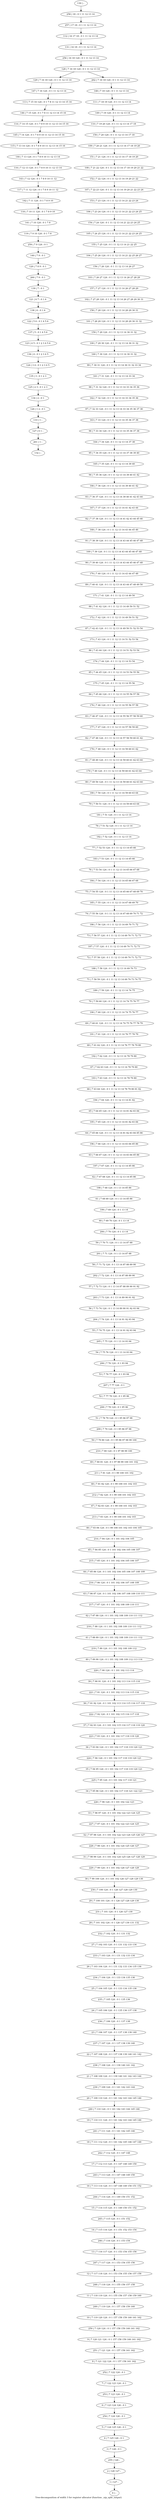 digraph G {
graph [label="Tree-decomposition of width 3 for register allocator (function _uip_split_output)"]
0[label="0 | : "];
1[label="1 | 127 : "];
2[label="2 | 126 127 : "];
3[label="3 | 7 126 : 0 1 "];
4[label="4 | 7 125 126 : 0 1 "];
5[label="5 | 7 124 125 126 : 0 1 "];
6[label="6 | 7 123 124 126 : 0 1 "];
7[label="7 | 7 122 123 124 : 0 1 "];
8[label="8 | 7 121 122 124 : 0 1 157 158 161 162 "];
9[label="9 | 7 120 121 124 : 0 1 157 158 159 160 161 162 "];
10[label="10 | 7 119 120 124 : 0 1 157 158 159 160 161 162 "];
11[label="11 | 7 118 119 124 : 0 1 155 156 157 158 159 160 "];
12[label="12 | 7 117 118 124 : 0 1 153 154 155 156 157 158 "];
13[label="13 | 7 116 117 124 : 0 1 153 154 155 156 "];
14[label="14 | 7 115 116 124 : 0 1 151 152 153 154 "];
15[label="15 | 7 114 115 124 : 0 1 149 150 151 152 "];
16[label="16 | 7 113 114 124 : 0 1 147 148 149 150 151 152 "];
17[label="17 | 7 112 113 124 : 0 1 147 148 149 150 "];
18[label="18 | 7 111 112 124 : 0 1 141 142 145 146 147 148 "];
19[label="19 | 7 110 111 124 : 0 1 141 142 143 144 145 146 "];
20[label="20 | 7 109 110 124 : 0 1 141 142 143 144 145 146 "];
21[label="21 | 7 108 109 124 : 0 1 139 140 141 142 143 144 "];
22[label="22 | 7 107 108 124 : 0 1 137 138 139 140 141 142 "];
23[label="23 | 7 106 107 124 : 0 1 137 138 139 140 "];
24[label="24 | 7 105 106 124 : 0 1 135 136 137 138 "];
25[label="25 | 7 104 105 124 : 0 1 133 134 135 136 "];
26[label="26 | 7 103 104 124 : 0 1 131 132 133 134 135 136 "];
27[label="27 | 7 102 103 124 : 0 1 131 132 133 134 "];
28[label="28 | 7 101 102 124 : 0 1 126 127 130 131 132 "];
29[label="29 | 7 100 101 124 : 0 1 126 127 128 129 130 "];
30[label="30 | 7 99 100 124 : 0 1 101 102 126 127 128 129 130 "];
31[label="31 | 7 98 99 124 : 0 1 101 102 124 125 126 127 128 129 "];
32[label="32 | 7 97 98 124 : 0 1 101 102 122 123 124 125 126 127 "];
33[label="33 | 7 96 97 124 : 0 1 101 102 122 123 124 125 "];
34[label="34 | 7 95 96 124 : 0 1 101 102 117 118 121 122 123 "];
35[label="35 | 7 94 95 124 : 0 1 101 102 117 118 119 120 121 "];
36[label="36 | 7 93 94 124 : 0 1 101 102 117 118 119 120 121 "];
37[label="37 | 7 92 93 124 : 0 1 101 102 115 116 117 118 119 120 "];
38[label="38 | 7 91 92 124 : 0 1 101 102 113 114 115 116 117 118 "];
39[label="39 | 7 90 91 124 : 0 1 101 102 113 114 115 116 "];
40[label="40 | 7 89 90 124 : 0 1 101 102 108 109 112 113 114 "];
41[label="41 | 7 88 89 124 : 0 1 101 102 108 109 110 111 112 "];
42[label="42 | 7 87 88 124 : 0 1 101 102 108 109 110 111 112 "];
43[label="43 | 7 86 87 124 : 0 1 101 102 106 107 108 109 110 111 "];
44[label="44 | 7 85 86 124 : 0 1 101 102 104 105 106 107 108 109 "];
45[label="45 | 7 84 85 124 : 0 1 101 102 104 105 106 107 "];
46[label="46 | 7 83 84 124 : 0 1 99 100 101 102 103 104 105 "];
47[label="47 | 7 82 83 124 : 0 1 99 100 101 102 103 "];
48[label="48 | 7 81 82 124 : 0 1 99 100 101 102 103 "];
49[label="49 | 7 80 81 124 : 0 1 97 98 99 100 101 102 "];
50[label="50 | 7 79 80 124 : 0 1 95 96 97 98 99 100 "];
51[label="51 | 7 78 79 124 : 0 1 95 96 97 98 "];
52[label="52 | 7 77 78 124 : 0 1 95 96 "];
53[label="53 | 7 76 77 124 : 0 1 93 94 "];
54[label="54 | 7 75 76 124 : 0 1 13 14 93 94 "];
55[label="55 | 7 74 75 124 : 0 1 13 14 91 92 93 94 "];
56[label="56 | 7 73 74 124 : 0 1 13 14 89 90 91 92 93 94 "];
57[label="57 | 7 72 73 124 : 0 1 13 14 87 88 89 90 91 92 "];
58[label="58 | 7 71 72 124 : 0 1 13 14 87 88 89 90 "];
59[label="59 | 7 70 71 124 : 0 1 13 14 87 88 "];
60[label="60 | 7 69 70 124 : 0 1 13 14 "];
61[label="61 | 7 68 69 124 : 0 1 13 14 85 86 "];
62[label="62 | 7 67 68 124 : 0 1 11 12 13 14 85 86 "];
63[label="63 | 7 66 67 124 : 0 1 11 12 13 14 83 84 85 86 "];
64[label="64 | 7 65 66 124 : 0 1 11 12 13 14 81 82 83 84 85 86 "];
65[label="65 | 7 64 65 124 : 0 1 11 12 13 14 81 82 83 84 "];
66[label="66 | 7 63 64 124 : 0 1 11 12 13 14 78 79 80 81 82 "];
67[label="67 | 7 62 63 124 : 0 1 11 12 13 14 78 79 80 "];
68[label="68 | 7 61 62 124 : 0 1 11 12 13 14 76 77 78 79 80 "];
69[label="69 | 7 60 61 124 : 0 1 11 12 13 14 74 75 76 77 78 79 "];
70[label="70 | 7 59 60 124 : 0 1 11 12 13 14 74 75 76 77 "];
71[label="71 | 7 58 59 124 : 0 1 11 12 13 14 69 70 73 74 75 "];
72[label="72 | 7 57 58 124 : 0 1 11 12 13 14 69 70 71 72 73 "];
73[label="73 | 7 56 57 124 : 0 1 11 12 13 14 69 70 71 72 73 "];
74[label="74 | 7 55 56 124 : 0 1 11 12 13 14 67 68 69 70 71 72 "];
75[label="75 | 7 54 55 124 : 0 1 11 12 13 14 65 66 67 68 69 70 "];
76[label="76 | 7 53 54 124 : 0 1 11 12 13 14 65 66 67 68 "];
77[label="77 | 7 52 53 124 : 0 1 11 12 13 14 65 66 "];
78[label="78 | 7 51 52 124 : 0 1 11 12 13 14 "];
79[label="79 | 7 50 51 124 : 0 1 11 12 13 14 59 60 63 64 "];
80[label="80 | 7 49 50 124 : 0 1 11 12 13 14 59 60 61 62 63 64 "];
81[label="81 | 7 48 49 124 : 0 1 11 12 13 14 59 60 61 62 63 64 "];
82[label="82 | 7 47 48 124 : 0 1 11 12 13 14 57 58 59 60 61 62 "];
83[label="83 | 7 46 47 124 : 0 1 11 12 13 14 55 56 57 58 59 60 "];
84[label="84 | 7 45 46 124 : 0 1 11 12 13 14 55 56 57 58 "];
85[label="85 | 7 44 45 124 : 0 1 11 12 13 14 53 54 55 56 "];
86[label="86 | 7 43 44 124 : 0 1 11 12 13 14 51 52 53 54 "];
87[label="87 | 7 42 43 124 : 0 1 11 12 13 14 49 50 51 52 53 54 "];
88[label="88 | 7 41 42 124 : 0 1 11 12 13 14 49 50 51 52 "];
89[label="89 | 7 40 41 124 : 0 1 11 12 13 14 43 44 47 48 49 50 "];
90[label="90 | 7 39 40 124 : 0 1 11 12 13 14 43 44 45 46 47 48 "];
91[label="91 | 7 38 39 124 : 0 1 11 12 13 14 43 44 45 46 47 48 "];
92[label="92 | 7 37 38 124 : 0 1 11 12 13 14 41 42 43 44 45 46 "];
93[label="93 | 7 36 37 124 : 0 1 11 12 13 14 39 40 41 42 43 44 "];
94[label="94 | 7 35 36 124 : 0 1 11 12 13 14 39 40 41 42 "];
95[label="95 | 7 34 35 124 : 0 1 11 12 13 14 37 38 39 40 "];
96[label="96 | 7 33 34 124 : 0 1 11 12 13 14 35 36 37 38 "];
97[label="97 | 7 32 33 124 : 0 1 11 12 13 14 33 34 35 36 37 38 "];
98[label="98 | 7 31 32 124 : 0 1 11 12 13 14 33 34 35 36 "];
99[label="99 | 7 30 31 124 : 0 1 11 12 13 14 30 31 32 33 34 "];
100[label="100 | 7 29 30 124 : 0 1 11 12 13 14 30 31 32 "];
101[label="101 | 7 28 29 124 : 0 1 11 12 13 14 28 29 30 31 32 "];
102[label="102 | 7 27 28 124 : 0 1 11 12 13 14 26 27 28 29 30 31 "];
103[label="103 | 7 26 27 124 : 0 1 11 12 13 14 26 27 28 29 "];
104[label="104 | 7 25 26 124 : 0 1 11 12 13 14 21 22 25 26 27 "];
105[label="105 | 7 24 25 124 : 0 1 11 12 13 14 21 22 23 24 25 "];
106[label="106 | 7 23 24 124 : 0 1 11 12 13 14 21 22 23 24 25 "];
107[label="107 | 7 22 23 124 : 0 1 11 12 13 14 19 20 21 22 23 24 "];
108[label="108 | 7 21 22 124 : 0 1 11 12 13 14 17 18 19 20 21 22 "];
109[label="109 | 7 20 21 124 : 0 1 11 12 13 14 17 18 19 20 "];
110[label="110 | 7 19 20 124 : 0 1 11 12 13 14 17 18 "];
111[label="111 | 7 18 19 124 : 0 1 11 12 13 14 "];
112[label="112 | 16 17 18 : 0 1 11 12 13 14 "];
113[label="113 | 7 15 16 124 : 0 1 7 8 11 12 13 14 15 16 "];
114[label="114 | 7 14 15 124 : 0 1 7 8 9 10 11 12 13 14 15 16 "];
115[label="115 | 7 13 14 124 : 0 1 7 8 9 10 11 12 13 14 15 16 "];
116[label="116 | 7 12 13 124 : 0 1 7 8 9 10 11 12 13 14 "];
117[label="117 | 7 11 12 124 : 0 1 7 8 9 10 11 12 "];
118[label="118 | 7 10 11 124 : 0 1 7 8 9 10 "];
119[label="119 | 7 9 10 124 : 0 1 7 8 "];
120[label="120 | 7 8 9 : 0 1 "];
121[label="121 | 6 7 : 0 1 6 "];
122[label="122 | 5 6 : 0 1 4 5 6 "];
123[label="123 | 4 5 : 0 1 2 3 4 5 6 "];
124[label="124 | 3 4 : 0 1 2 3 4 5 "];
125[label="125 | 2 3 : 0 1 2 3 "];
126[label="126 | 1 2 : 0 1 "];
127[label="127 | 0 1 : "];
128[label="128 | 7 16 18 124 : 0 1 11 12 13 14 "];
129[label="129 | 7 16 18 124 : 0 1 11 12 13 14 "];
130[label="130 | : "];
131[label="131 | 16 18 : 0 1 11 12 13 14 "];
132[label="132 | : "];
133[label="133 | 1 : "];
134[label="134 | 2 : 0 1 "];
135[label="135 | 3 : 0 1 2 3 "];
136[label="136 | 4 : 0 1 2 3 4 5 "];
137[label="137 | 5 : 0 1 4 5 6 "];
138[label="138 | 6 : 0 1 6 "];
139[label="139 | 7 : 0 1 "];
140[label="140 | 7 9 : 0 1 "];
141[label="141 | 7 10 124 : 0 1 7 8 "];
142[label="142 | 7 11 124 : 0 1 7 8 9 10 "];
143[label="143 | 7 12 124 : 0 1 7 8 9 10 11 12 "];
144[label="144 | 7 13 124 : 0 1 7 8 9 10 11 12 13 14 "];
145[label="145 | 7 14 124 : 0 1 7 8 9 10 11 12 13 14 15 16 "];
146[label="146 | 7 15 124 : 0 1 7 8 11 12 13 14 15 16 "];
147[label="147 | 7 16 124 : 0 1 11 12 13 14 "];
148[label="148 | 7 18 124 : 0 1 11 12 13 14 "];
149[label="149 | 7 19 124 : 0 1 11 12 13 14 "];
150[label="150 | 7 20 124 : 0 1 11 12 13 14 17 18 "];
151[label="151 | 7 21 124 : 0 1 11 12 13 14 17 18 19 20 "];
152[label="152 | 7 22 124 : 0 1 11 12 13 14 19 20 21 22 "];
153[label="153 | 7 23 124 : 0 1 11 12 13 14 21 22 23 24 "];
154[label="154 | 7 24 124 : 0 1 11 12 13 14 21 22 23 24 25 "];
155[label="155 | 7 25 124 : 0 1 11 12 13 14 21 22 25 "];
156[label="156 | 7 26 124 : 0 1 11 12 13 14 26 27 "];
157[label="157 | 7 27 124 : 0 1 11 12 13 14 26 27 28 29 "];
158[label="158 | 7 28 124 : 0 1 11 12 13 14 28 29 30 31 "];
159[label="159 | 7 29 124 : 0 1 11 12 13 14 30 31 32 "];
160[label="160 | 7 30 124 : 0 1 11 12 13 14 30 31 32 "];
161[label="161 | 7 31 124 : 0 1 11 12 13 14 33 34 "];
162[label="162 | 7 32 124 : 0 1 11 12 13 14 33 34 35 36 "];
163[label="163 | 7 33 124 : 0 1 11 12 13 14 35 36 37 38 "];
164[label="164 | 7 34 124 : 0 1 11 12 13 14 37 38 "];
165[label="165 | 7 35 124 : 0 1 11 12 13 14 39 40 "];
166[label="166 | 7 36 124 : 0 1 11 12 13 14 39 40 41 42 "];
167[label="167 | 7 37 124 : 0 1 11 12 13 14 41 42 43 44 "];
168[label="168 | 7 38 124 : 0 1 11 12 13 14 43 44 45 46 "];
169[label="169 | 7 39 124 : 0 1 11 12 13 14 43 44 45 46 47 48 "];
170[label="170 | 7 40 124 : 0 1 11 12 13 14 43 44 47 48 "];
171[label="171 | 7 41 124 : 0 1 11 12 13 14 49 50 "];
172[label="172 | 7 42 124 : 0 1 11 12 13 14 49 50 51 52 "];
173[label="173 | 7 43 124 : 0 1 11 12 13 14 51 52 53 54 "];
174[label="174 | 7 44 124 : 0 1 11 12 13 14 53 54 "];
175[label="175 | 7 45 124 : 0 1 11 12 13 14 55 56 "];
176[label="176 | 7 46 124 : 0 1 11 12 13 14 55 56 57 58 "];
177[label="177 | 7 47 124 : 0 1 11 12 13 14 57 58 59 60 "];
178[label="178 | 7 48 124 : 0 1 11 12 13 14 59 60 61 62 "];
179[label="179 | 7 49 124 : 0 1 11 12 13 14 59 60 61 62 63 64 "];
180[label="180 | 7 50 124 : 0 1 11 12 13 14 59 60 63 64 "];
181[label="181 | 7 51 124 : 0 1 11 12 13 14 "];
182[label="182 | 7 52 124 : 0 1 11 12 13 14 "];
183[label="183 | 7 53 124 : 0 1 11 12 13 14 65 66 "];
184[label="184 | 7 54 124 : 0 1 11 12 13 14 65 66 67 68 "];
185[label="185 | 7 55 124 : 0 1 11 12 13 14 67 68 69 70 "];
186[label="186 | 7 56 124 : 0 1 11 12 13 14 69 70 71 72 "];
187[label="187 | 7 57 124 : 0 1 11 12 13 14 69 70 71 72 73 "];
188[label="188 | 7 58 124 : 0 1 11 12 13 14 69 70 73 "];
189[label="189 | 7 59 124 : 0 1 11 12 13 14 74 75 "];
190[label="190 | 7 60 124 : 0 1 11 12 13 14 74 75 76 77 "];
191[label="191 | 7 61 124 : 0 1 11 12 13 14 76 77 78 79 "];
192[label="192 | 7 62 124 : 0 1 11 12 13 14 78 79 80 "];
193[label="193 | 7 63 124 : 0 1 11 12 13 14 78 79 80 "];
194[label="194 | 7 64 124 : 0 1 11 12 13 14 81 82 "];
195[label="195 | 7 65 124 : 0 1 11 12 13 14 81 82 83 84 "];
196[label="196 | 7 66 124 : 0 1 11 12 13 14 83 84 85 86 "];
197[label="197 | 7 67 124 : 0 1 11 12 13 14 85 86 "];
198[label="198 | 7 68 124 : 0 1 13 14 85 86 "];
199[label="199 | 7 69 124 : 0 1 13 14 "];
200[label="200 | 7 70 124 : 0 1 13 14 "];
201[label="201 | 7 71 124 : 0 1 13 14 87 88 "];
202[label="202 | 7 72 124 : 0 1 13 14 87 88 89 90 "];
203[label="203 | 7 73 124 : 0 1 13 14 89 90 91 92 "];
204[label="204 | 7 74 124 : 0 1 13 14 91 92 93 94 "];
205[label="205 | 7 75 124 : 0 1 13 14 93 94 "];
206[label="206 | 7 76 124 : 0 1 93 94 "];
207[label="207 | 7 77 124 : 0 1 "];
208[label="208 | 7 78 124 : 0 1 95 96 "];
209[label="209 | 7 79 124 : 0 1 95 96 97 98 "];
210[label="210 | 7 80 124 : 0 1 97 98 99 100 "];
211[label="211 | 7 81 124 : 0 1 99 100 101 102 "];
212[label="212 | 7 82 124 : 0 1 99 100 101 102 103 "];
213[label="213 | 7 83 124 : 0 1 99 100 101 102 103 "];
214[label="214 | 7 84 124 : 0 1 101 102 104 105 "];
215[label="215 | 7 85 124 : 0 1 101 102 104 105 106 107 "];
216[label="216 | 7 86 124 : 0 1 101 102 106 107 108 109 "];
217[label="217 | 7 87 124 : 0 1 101 102 108 109 110 111 "];
218[label="218 | 7 88 124 : 0 1 101 102 108 109 110 111 112 "];
219[label="219 | 7 89 124 : 0 1 101 102 108 109 112 "];
220[label="220 | 7 90 124 : 0 1 101 102 113 114 "];
221[label="221 | 7 91 124 : 0 1 101 102 113 114 115 116 "];
222[label="222 | 7 92 124 : 0 1 101 102 115 116 117 118 "];
223[label="223 | 7 93 124 : 0 1 101 102 117 118 119 120 "];
224[label="224 | 7 94 124 : 0 1 101 102 117 118 119 120 121 "];
225[label="225 | 7 95 124 : 0 1 101 102 117 118 121 "];
226[label="226 | 7 96 124 : 0 1 101 102 122 123 "];
227[label="227 | 7 97 124 : 0 1 101 102 122 123 124 125 "];
228[label="228 | 7 98 124 : 0 1 101 102 124 125 126 127 "];
229[label="229 | 7 99 124 : 0 1 101 102 126 127 128 129 "];
230[label="230 | 7 100 124 : 0 1 126 127 128 129 130 "];
231[label="231 | 7 101 124 : 0 1 126 127 130 "];
232[label="232 | 7 102 124 : 0 1 131 132 "];
233[label="233 | 7 103 124 : 0 1 131 132 133 134 "];
234[label="234 | 7 104 124 : 0 1 133 134 135 136 "];
235[label="235 | 7 105 124 : 0 1 135 136 "];
236[label="236 | 7 106 124 : 0 1 137 138 "];
237[label="237 | 7 107 124 : 0 1 137 138 139 140 "];
238[label="238 | 7 108 124 : 0 1 139 140 141 142 "];
239[label="239 | 7 109 124 : 0 1 141 142 143 144 "];
240[label="240 | 7 110 124 : 0 1 141 142 143 144 145 146 "];
241[label="241 | 7 111 124 : 0 1 141 142 145 146 "];
242[label="242 | 7 112 124 : 0 1 147 148 "];
243[label="243 | 7 113 124 : 0 1 147 148 149 150 "];
244[label="244 | 7 114 124 : 0 1 149 150 151 152 "];
245[label="245 | 7 115 124 : 0 1 151 152 "];
246[label="246 | 7 116 124 : 0 1 153 154 "];
247[label="247 | 7 117 124 : 0 1 153 154 155 156 "];
248[label="248 | 7 118 124 : 0 1 155 156 157 158 "];
249[label="249 | 7 119 124 : 0 1 157 158 159 160 "];
250[label="250 | 7 120 124 : 0 1 157 158 159 160 161 162 "];
251[label="251 | 7 121 124 : 0 1 157 158 161 162 "];
252[label="252 | 7 122 124 : 0 1 "];
253[label="253 | 7 123 124 : 0 1 "];
254[label="254 | 7 124 126 : 0 1 "];
255[label="255 | 126 : "];
256[label="256 | 16 18 124 : 0 1 11 12 13 14 "];
257[label="257 | 17 18 : 0 1 11 12 13 14 "];
258[label="258 | 18 : 0 1 11 12 13 14 "];
259[label="259 | 7 9 124 : 0 1 "];
260[label="260 | 7 9 : 0 1 "];
261[label="261 | 1 : "];
262[label="262 | 7 16 18 124 : 0 1 11 12 13 14 "];
133->127 ;
126->133 ;
134->126 ;
125->134 ;
135->125 ;
124->135 ;
136->124 ;
123->136 ;
137->123 ;
122->137 ;
138->122 ;
121->138 ;
139->121 ;
140->120 ;
141->119 ;
118->141 ;
142->118 ;
117->142 ;
143->117 ;
116->143 ;
144->116 ;
115->144 ;
145->115 ;
114->145 ;
146->114 ;
113->146 ;
147->113 ;
129->147 ;
259->140 ;
119->259 ;
260->139 ;
120->260 ;
261->132 ;
127->261 ;
130->258 ;
258->257 ;
257->112 ;
112->131 ;
131->256 ;
256->128 ;
148->111 ;
111->149 ;
149->110 ;
110->150 ;
150->109 ;
109->151 ;
151->108 ;
108->152 ;
152->107 ;
107->153 ;
153->106 ;
106->154 ;
154->105 ;
105->155 ;
155->104 ;
104->156 ;
156->103 ;
103->157 ;
157->102 ;
102->158 ;
158->101 ;
101->159 ;
159->100 ;
100->160 ;
160->99 ;
99->161 ;
161->98 ;
98->162 ;
162->97 ;
97->163 ;
163->96 ;
96->164 ;
164->95 ;
95->165 ;
165->94 ;
94->166 ;
166->93 ;
93->167 ;
167->92 ;
92->168 ;
168->91 ;
91->169 ;
169->90 ;
90->170 ;
170->89 ;
89->171 ;
171->88 ;
88->172 ;
172->87 ;
87->173 ;
173->86 ;
86->174 ;
174->85 ;
85->175 ;
175->84 ;
84->176 ;
176->83 ;
83->177 ;
177->82 ;
82->178 ;
178->81 ;
81->179 ;
179->80 ;
80->180 ;
180->79 ;
79->181 ;
181->78 ;
78->182 ;
182->77 ;
77->183 ;
183->76 ;
76->184 ;
184->75 ;
75->185 ;
185->74 ;
74->186 ;
186->73 ;
73->187 ;
187->72 ;
72->188 ;
188->71 ;
71->189 ;
189->70 ;
70->190 ;
190->69 ;
69->191 ;
191->68 ;
68->192 ;
192->67 ;
67->193 ;
193->66 ;
66->194 ;
194->65 ;
65->195 ;
195->64 ;
64->196 ;
196->63 ;
63->197 ;
197->62 ;
62->198 ;
198->61 ;
61->199 ;
199->60 ;
60->200 ;
200->59 ;
59->201 ;
201->58 ;
58->202 ;
202->57 ;
57->203 ;
203->56 ;
56->204 ;
204->55 ;
55->205 ;
205->54 ;
54->206 ;
206->53 ;
53->207 ;
207->52 ;
52->208 ;
208->51 ;
51->209 ;
209->50 ;
50->210 ;
210->49 ;
49->211 ;
211->48 ;
48->212 ;
212->47 ;
47->213 ;
213->46 ;
46->214 ;
214->45 ;
45->215 ;
215->44 ;
44->216 ;
216->43 ;
43->217 ;
217->42 ;
42->218 ;
218->41 ;
41->219 ;
219->40 ;
40->220 ;
220->39 ;
39->221 ;
221->38 ;
38->222 ;
222->37 ;
37->223 ;
223->36 ;
36->224 ;
224->35 ;
35->225 ;
225->34 ;
34->226 ;
226->33 ;
33->227 ;
227->32 ;
32->228 ;
228->31 ;
31->229 ;
229->30 ;
30->230 ;
230->29 ;
29->231 ;
231->28 ;
28->232 ;
232->27 ;
27->233 ;
233->26 ;
26->234 ;
234->25 ;
25->235 ;
235->24 ;
24->236 ;
236->23 ;
23->237 ;
237->22 ;
22->238 ;
238->21 ;
21->239 ;
239->20 ;
20->240 ;
240->19 ;
19->241 ;
241->18 ;
18->242 ;
242->17 ;
17->243 ;
243->16 ;
16->244 ;
244->15 ;
15->245 ;
245->14 ;
14->246 ;
246->13 ;
13->247 ;
247->12 ;
12->248 ;
248->11 ;
11->249 ;
249->10 ;
10->250 ;
250->9 ;
9->251 ;
251->8 ;
8->252 ;
252->7 ;
7->253 ;
253->6 ;
6->254 ;
254->5 ;
5->4 ;
4->3 ;
3->255 ;
255->2 ;
2->1 ;
1->0 ;
262->148 ;
128->129 ;
128->262 ;
}

